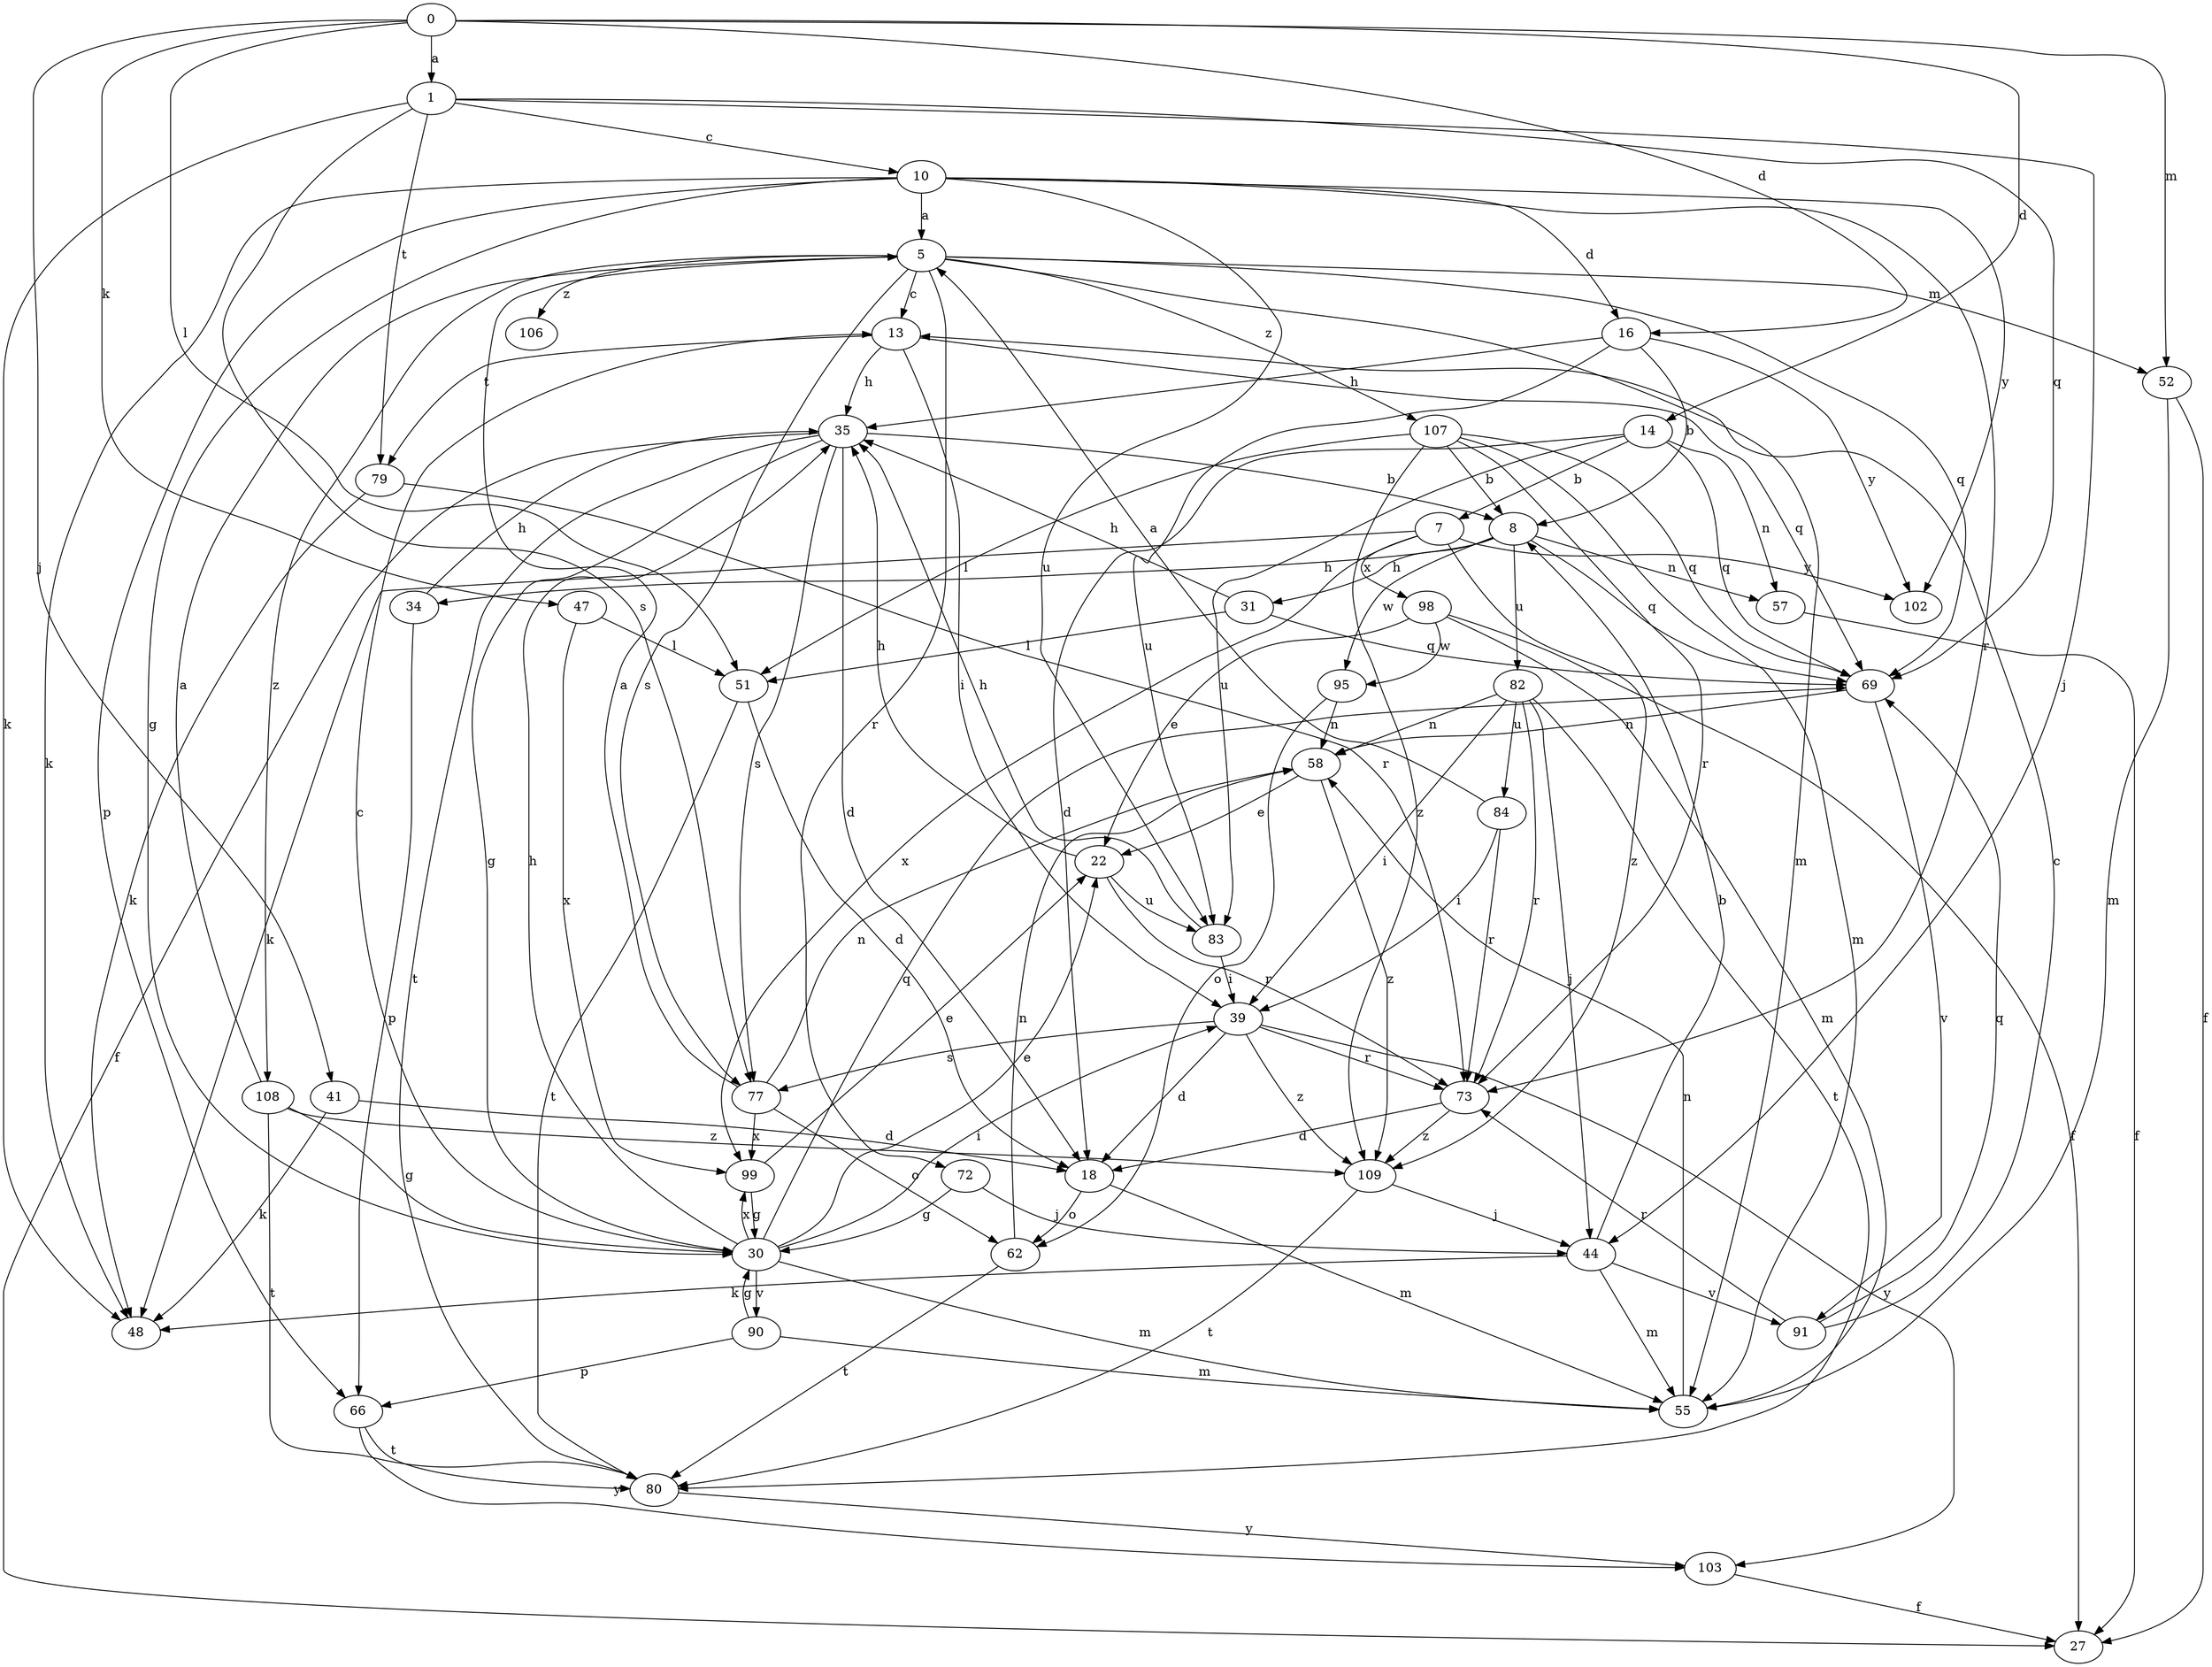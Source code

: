 strict digraph  {
0;
1;
5;
7;
8;
10;
13;
14;
16;
18;
22;
27;
30;
31;
34;
35;
39;
41;
44;
47;
48;
51;
52;
55;
57;
58;
62;
66;
69;
72;
73;
77;
79;
80;
82;
83;
84;
90;
91;
95;
98;
99;
102;
103;
106;
107;
108;
109;
0 -> 1  [label=a];
0 -> 14  [label=d];
0 -> 16  [label=d];
0 -> 41  [label=j];
0 -> 47  [label=k];
0 -> 51  [label=l];
0 -> 52  [label=m];
1 -> 10  [label=c];
1 -> 44  [label=j];
1 -> 48  [label=k];
1 -> 69  [label=q];
1 -> 77  [label=s];
1 -> 79  [label=t];
5 -> 13  [label=c];
5 -> 52  [label=m];
5 -> 55  [label=m];
5 -> 69  [label=q];
5 -> 72  [label=r];
5 -> 77  [label=s];
5 -> 106  [label=z];
5 -> 107  [label=z];
5 -> 108  [label=z];
7 -> 48  [label=k];
7 -> 98  [label=x];
7 -> 99  [label=x];
7 -> 102  [label=y];
7 -> 109  [label=z];
8 -> 31  [label=h];
8 -> 34  [label=h];
8 -> 57  [label=n];
8 -> 69  [label=q];
8 -> 82  [label=u];
8 -> 95  [label=w];
10 -> 5  [label=a];
10 -> 16  [label=d];
10 -> 30  [label=g];
10 -> 48  [label=k];
10 -> 66  [label=p];
10 -> 73  [label=r];
10 -> 83  [label=u];
10 -> 102  [label=y];
13 -> 35  [label=h];
13 -> 39  [label=i];
13 -> 69  [label=q];
13 -> 79  [label=t];
14 -> 7  [label=b];
14 -> 18  [label=d];
14 -> 57  [label=n];
14 -> 69  [label=q];
14 -> 83  [label=u];
16 -> 8  [label=b];
16 -> 35  [label=h];
16 -> 83  [label=u];
16 -> 102  [label=y];
18 -> 55  [label=m];
18 -> 62  [label=o];
22 -> 35  [label=h];
22 -> 73  [label=r];
22 -> 83  [label=u];
30 -> 13  [label=c];
30 -> 22  [label=e];
30 -> 35  [label=h];
30 -> 39  [label=i];
30 -> 55  [label=m];
30 -> 69  [label=q];
30 -> 90  [label=v];
30 -> 99  [label=x];
31 -> 35  [label=h];
31 -> 51  [label=l];
31 -> 69  [label=q];
34 -> 35  [label=h];
34 -> 66  [label=p];
35 -> 8  [label=b];
35 -> 18  [label=d];
35 -> 27  [label=f];
35 -> 30  [label=g];
35 -> 77  [label=s];
35 -> 80  [label=t];
39 -> 18  [label=d];
39 -> 73  [label=r];
39 -> 77  [label=s];
39 -> 103  [label=y];
39 -> 109  [label=z];
41 -> 18  [label=d];
41 -> 48  [label=k];
44 -> 8  [label=b];
44 -> 48  [label=k];
44 -> 55  [label=m];
44 -> 91  [label=v];
47 -> 51  [label=l];
47 -> 99  [label=x];
51 -> 18  [label=d];
51 -> 80  [label=t];
52 -> 27  [label=f];
52 -> 55  [label=m];
55 -> 58  [label=n];
57 -> 27  [label=f];
58 -> 22  [label=e];
58 -> 109  [label=z];
62 -> 58  [label=n];
62 -> 80  [label=t];
66 -> 80  [label=t];
66 -> 103  [label=y];
69 -> 58  [label=n];
69 -> 91  [label=v];
72 -> 30  [label=g];
72 -> 44  [label=j];
73 -> 18  [label=d];
73 -> 109  [label=z];
77 -> 5  [label=a];
77 -> 58  [label=n];
77 -> 62  [label=o];
77 -> 99  [label=x];
79 -> 48  [label=k];
79 -> 73  [label=r];
80 -> 103  [label=y];
82 -> 39  [label=i];
82 -> 44  [label=j];
82 -> 58  [label=n];
82 -> 73  [label=r];
82 -> 80  [label=t];
82 -> 84  [label=u];
83 -> 35  [label=h];
83 -> 39  [label=i];
84 -> 5  [label=a];
84 -> 39  [label=i];
84 -> 73  [label=r];
90 -> 30  [label=g];
90 -> 55  [label=m];
90 -> 66  [label=p];
91 -> 13  [label=c];
91 -> 69  [label=q];
91 -> 73  [label=r];
95 -> 58  [label=n];
95 -> 62  [label=o];
98 -> 22  [label=e];
98 -> 27  [label=f];
98 -> 55  [label=m];
98 -> 95  [label=w];
99 -> 22  [label=e];
99 -> 30  [label=g];
103 -> 27  [label=f];
107 -> 8  [label=b];
107 -> 51  [label=l];
107 -> 55  [label=m];
107 -> 69  [label=q];
107 -> 73  [label=r];
107 -> 109  [label=z];
108 -> 5  [label=a];
108 -> 30  [label=g];
108 -> 80  [label=t];
108 -> 109  [label=z];
109 -> 44  [label=j];
109 -> 80  [label=t];
}

